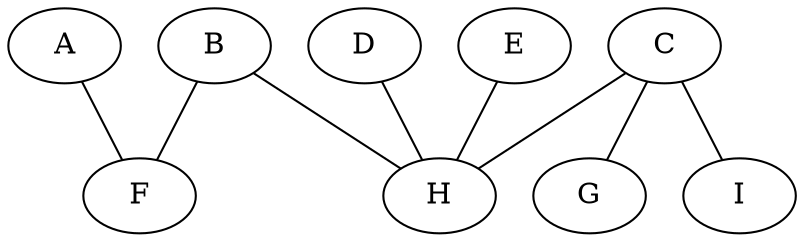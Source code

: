 strict graph "3MaximumMatching" {
	A -- F
	B -- F
	B -- H
	C -- G
	C -- H
	C -- I
	D -- H
	E -- H
}
